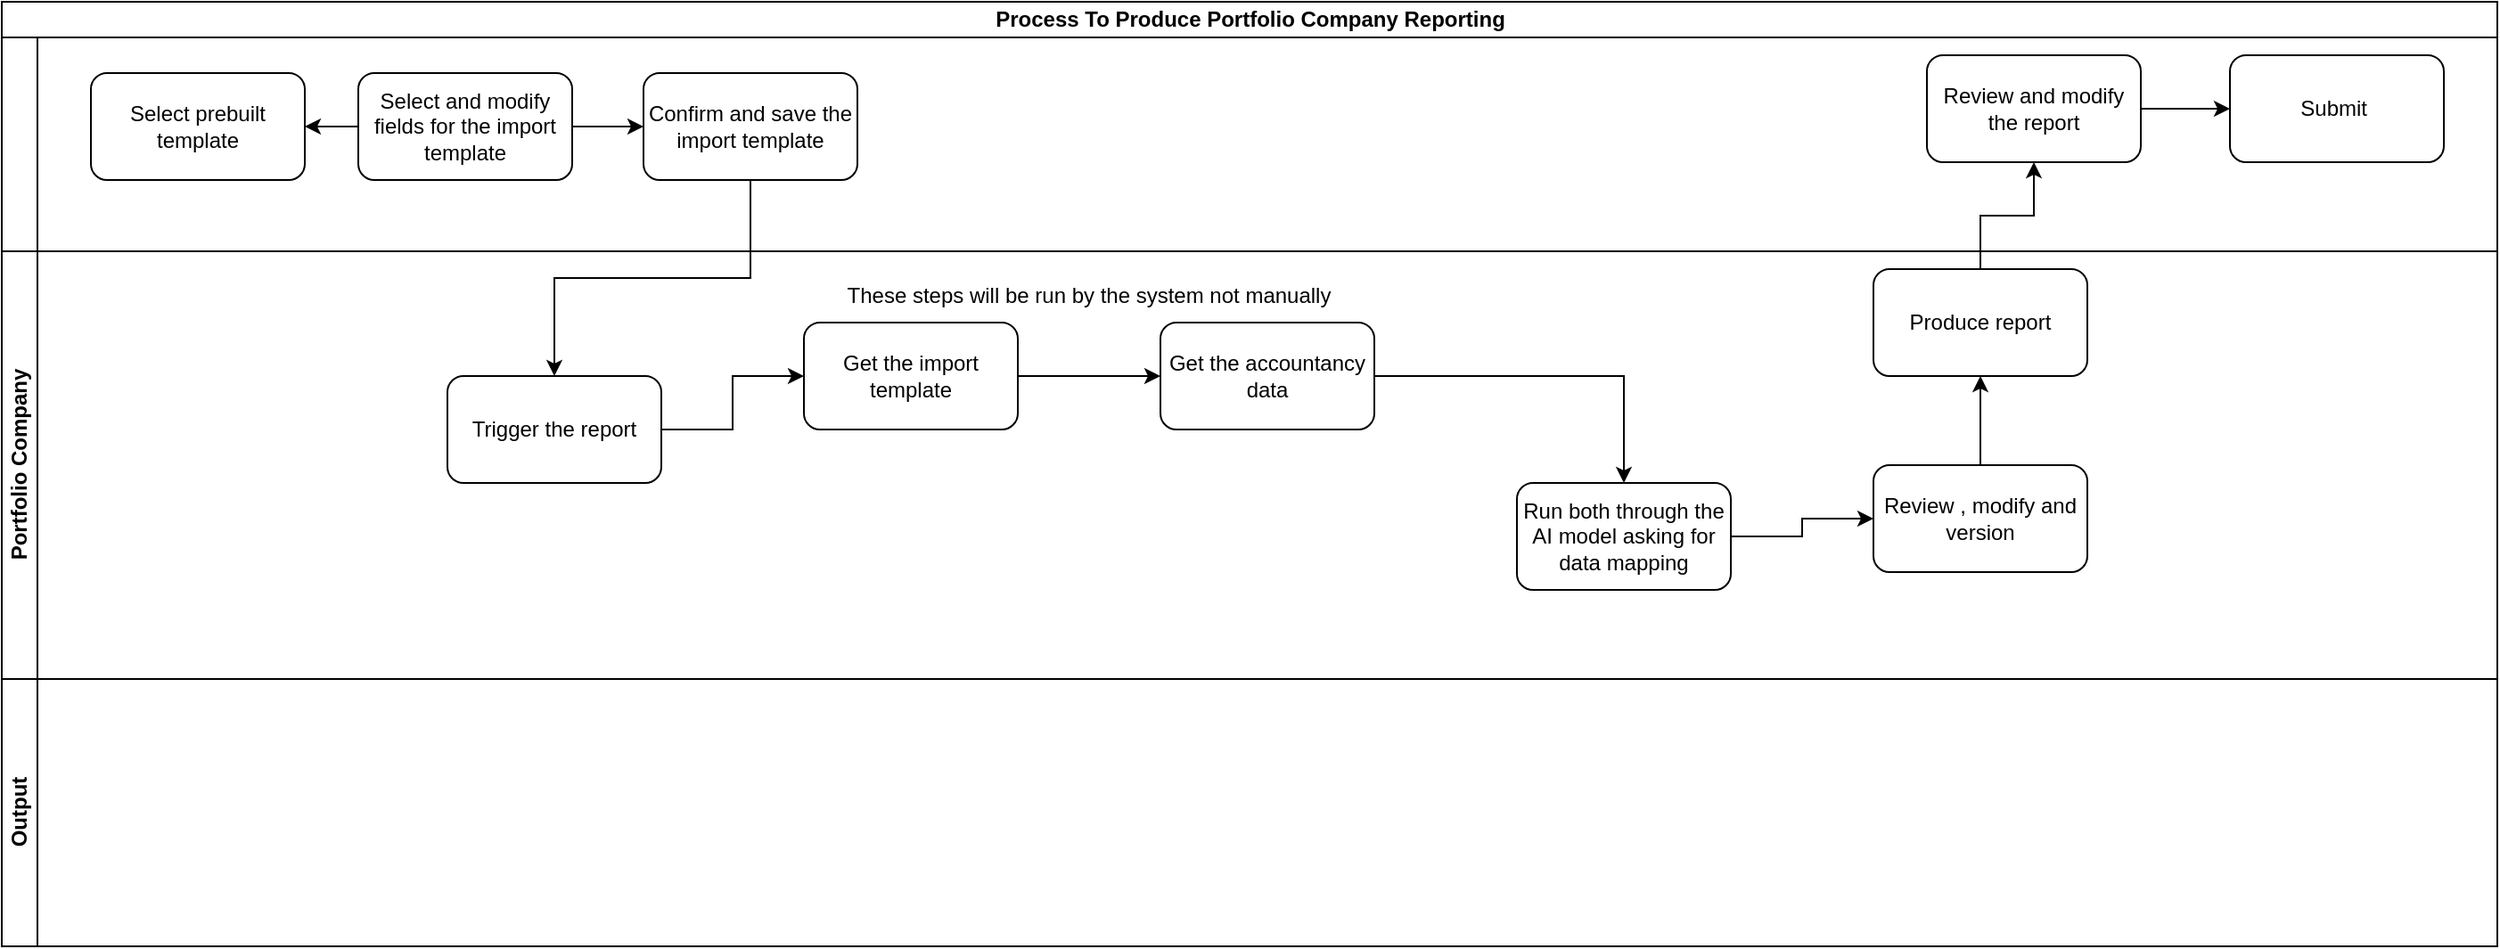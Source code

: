 <mxfile version="22.1.18" type="github">
  <diagram name="Page-1" id="74e2e168-ea6b-b213-b513-2b3c1d86103e">
    <mxGraphModel dx="1434" dy="760" grid="1" gridSize="10" guides="1" tooltips="1" connect="1" arrows="1" fold="1" page="1" pageScale="1" pageWidth="1100" pageHeight="850" background="none" math="0" shadow="0">
      <root>
        <mxCell id="0" />
        <mxCell id="1" parent="0" />
        <mxCell id="vWC2WC9_L9bKBSMqEms9-1" value="Process To Produce Portfolio Company Reporting" style="swimlane;childLayout=stackLayout;resizeParent=1;resizeParentMax=0;horizontal=1;startSize=20;horizontalStack=0;html=1;" vertex="1" parent="1">
          <mxGeometry width="1400" height="530" as="geometry" />
        </mxCell>
        <mxCell id="vWC2WC9_L9bKBSMqEms9-2" value="Private Equity&amp;nbsp;" style="swimlane;startSize=20;horizontal=0;html=1;" vertex="1" parent="vWC2WC9_L9bKBSMqEms9-1">
          <mxGeometry y="20" width="1400" height="360" as="geometry" />
        </mxCell>
        <mxCell id="vWC2WC9_L9bKBSMqEms9-7" value="" style="edgeStyle=orthogonalEdgeStyle;rounded=0;orthogonalLoop=1;jettySize=auto;html=1;" edge="1" parent="vWC2WC9_L9bKBSMqEms9-2" source="vWC2WC9_L9bKBSMqEms9-5" target="vWC2WC9_L9bKBSMqEms9-6">
          <mxGeometry relative="1" as="geometry" />
        </mxCell>
        <mxCell id="vWC2WC9_L9bKBSMqEms9-24" value="" style="edgeStyle=orthogonalEdgeStyle;rounded=0;orthogonalLoop=1;jettySize=auto;html=1;" edge="1" parent="vWC2WC9_L9bKBSMqEms9-2" source="vWC2WC9_L9bKBSMqEms9-5" target="vWC2WC9_L9bKBSMqEms9-23">
          <mxGeometry relative="1" as="geometry" />
        </mxCell>
        <mxCell id="vWC2WC9_L9bKBSMqEms9-5" value="Select and modify fields for the import template" style="rounded=1;whiteSpace=wrap;html=1;" vertex="1" parent="vWC2WC9_L9bKBSMqEms9-2">
          <mxGeometry x="200" y="20" width="120" height="60" as="geometry" />
        </mxCell>
        <mxCell id="vWC2WC9_L9bKBSMqEms9-34" value="" style="edgeStyle=orthogonalEdgeStyle;rounded=0;orthogonalLoop=1;jettySize=auto;html=1;" edge="1" parent="vWC2WC9_L9bKBSMqEms9-2" source="vWC2WC9_L9bKBSMqEms9-6" target="vWC2WC9_L9bKBSMqEms9-8">
          <mxGeometry relative="1" as="geometry" />
        </mxCell>
        <mxCell id="vWC2WC9_L9bKBSMqEms9-6" value="Confirm and save the import template" style="rounded=1;whiteSpace=wrap;html=1;" vertex="1" parent="vWC2WC9_L9bKBSMqEms9-2">
          <mxGeometry x="360" y="20" width="120" height="60" as="geometry" />
        </mxCell>
        <mxCell id="vWC2WC9_L9bKBSMqEms9-23" value="Select prebuilt template" style="rounded=1;whiteSpace=wrap;html=1;" vertex="1" parent="vWC2WC9_L9bKBSMqEms9-2">
          <mxGeometry x="50" y="20" width="120" height="60" as="geometry" />
        </mxCell>
        <mxCell id="vWC2WC9_L9bKBSMqEms9-29" value="Review and modify the report" style="whiteSpace=wrap;html=1;rounded=1;" vertex="1" parent="vWC2WC9_L9bKBSMqEms9-2">
          <mxGeometry x="1080" y="10" width="120" height="60" as="geometry" />
        </mxCell>
        <mxCell id="vWC2WC9_L9bKBSMqEms9-31" value="Submit&amp;nbsp;" style="whiteSpace=wrap;html=1;rounded=1;" vertex="1" parent="vWC2WC9_L9bKBSMqEms9-2">
          <mxGeometry x="1250" y="10" width="120" height="60" as="geometry" />
        </mxCell>
        <mxCell id="vWC2WC9_L9bKBSMqEms9-32" value="" style="edgeStyle=orthogonalEdgeStyle;rounded=0;orthogonalLoop=1;jettySize=auto;html=1;" edge="1" parent="vWC2WC9_L9bKBSMqEms9-2" source="vWC2WC9_L9bKBSMqEms9-29" target="vWC2WC9_L9bKBSMqEms9-31">
          <mxGeometry relative="1" as="geometry" />
        </mxCell>
        <mxCell id="vWC2WC9_L9bKBSMqEms9-3" value="Portfolio Company" style="swimlane;startSize=20;horizontal=0;html=1;" vertex="1" parent="vWC2WC9_L9bKBSMqEms9-2">
          <mxGeometry y="120" width="1400" height="240" as="geometry" />
        </mxCell>
        <mxCell id="vWC2WC9_L9bKBSMqEms9-13" value="" style="edgeStyle=orthogonalEdgeStyle;rounded=0;orthogonalLoop=1;jettySize=auto;html=1;" edge="1" parent="vWC2WC9_L9bKBSMqEms9-3" source="vWC2WC9_L9bKBSMqEms9-10" target="vWC2WC9_L9bKBSMqEms9-12">
          <mxGeometry relative="1" as="geometry" />
        </mxCell>
        <mxCell id="vWC2WC9_L9bKBSMqEms9-10" value="Get the import template" style="whiteSpace=wrap;html=1;rounded=1;" vertex="1" parent="vWC2WC9_L9bKBSMqEms9-3">
          <mxGeometry x="450" y="40" width="120" height="60" as="geometry" />
        </mxCell>
        <mxCell id="vWC2WC9_L9bKBSMqEms9-15" value="" style="edgeStyle=orthogonalEdgeStyle;rounded=0;orthogonalLoop=1;jettySize=auto;html=1;" edge="1" parent="vWC2WC9_L9bKBSMqEms9-3" source="vWC2WC9_L9bKBSMqEms9-12" target="vWC2WC9_L9bKBSMqEms9-14">
          <mxGeometry relative="1" as="geometry" />
        </mxCell>
        <mxCell id="vWC2WC9_L9bKBSMqEms9-12" value="Get the accountancy data" style="whiteSpace=wrap;html=1;rounded=1;" vertex="1" parent="vWC2WC9_L9bKBSMqEms9-3">
          <mxGeometry x="650" y="40" width="120" height="60" as="geometry" />
        </mxCell>
        <mxCell id="vWC2WC9_L9bKBSMqEms9-27" value="" style="edgeStyle=orthogonalEdgeStyle;rounded=0;orthogonalLoop=1;jettySize=auto;html=1;" edge="1" parent="vWC2WC9_L9bKBSMqEms9-3" source="vWC2WC9_L9bKBSMqEms9-14" target="vWC2WC9_L9bKBSMqEms9-26">
          <mxGeometry relative="1" as="geometry" />
        </mxCell>
        <mxCell id="vWC2WC9_L9bKBSMqEms9-14" value="Run both through the AI model asking for data mapping" style="whiteSpace=wrap;html=1;rounded=1;" vertex="1" parent="vWC2WC9_L9bKBSMqEms9-3">
          <mxGeometry x="850" y="130" width="120" height="60" as="geometry" />
        </mxCell>
        <mxCell id="vWC2WC9_L9bKBSMqEms9-18" value="These steps will be run by the system not manually" style="text;html=1;strokeColor=none;fillColor=none;align=center;verticalAlign=middle;whiteSpace=wrap;rounded=0;" vertex="1" parent="vWC2WC9_L9bKBSMqEms9-3">
          <mxGeometry x="470" y="10" width="280" height="30" as="geometry" />
        </mxCell>
        <mxCell id="vWC2WC9_L9bKBSMqEms9-26" value="Review , modify and version" style="whiteSpace=wrap;html=1;rounded=1;" vertex="1" parent="vWC2WC9_L9bKBSMqEms9-3">
          <mxGeometry x="1050" y="120" width="120" height="60" as="geometry" />
        </mxCell>
        <mxCell id="vWC2WC9_L9bKBSMqEms9-16" value="Produce report" style="whiteSpace=wrap;html=1;rounded=1;" vertex="1" parent="vWC2WC9_L9bKBSMqEms9-3">
          <mxGeometry x="1050" y="10" width="120" height="60" as="geometry" />
        </mxCell>
        <mxCell id="vWC2WC9_L9bKBSMqEms9-28" value="" style="edgeStyle=orthogonalEdgeStyle;rounded=0;orthogonalLoop=1;jettySize=auto;html=1;" edge="1" parent="vWC2WC9_L9bKBSMqEms9-3" source="vWC2WC9_L9bKBSMqEms9-26" target="vWC2WC9_L9bKBSMqEms9-16">
          <mxGeometry relative="1" as="geometry" />
        </mxCell>
        <mxCell id="vWC2WC9_L9bKBSMqEms9-8" value="Trigger the report" style="whiteSpace=wrap;html=1;rounded=1;" vertex="1" parent="vWC2WC9_L9bKBSMqEms9-3">
          <mxGeometry x="250" y="70" width="120" height="60" as="geometry" />
        </mxCell>
        <mxCell id="vWC2WC9_L9bKBSMqEms9-11" value="" style="edgeStyle=orthogonalEdgeStyle;rounded=0;orthogonalLoop=1;jettySize=auto;html=1;" edge="1" parent="vWC2WC9_L9bKBSMqEms9-3" source="vWC2WC9_L9bKBSMqEms9-8" target="vWC2WC9_L9bKBSMqEms9-10">
          <mxGeometry relative="1" as="geometry" />
        </mxCell>
        <mxCell id="vWC2WC9_L9bKBSMqEms9-30" value="" style="edgeStyle=orthogonalEdgeStyle;rounded=0;orthogonalLoop=1;jettySize=auto;html=1;" edge="1" parent="vWC2WC9_L9bKBSMqEms9-2" source="vWC2WC9_L9bKBSMqEms9-16" target="vWC2WC9_L9bKBSMqEms9-29">
          <mxGeometry relative="1" as="geometry" />
        </mxCell>
        <mxCell id="vWC2WC9_L9bKBSMqEms9-4" value="Output" style="swimlane;startSize=20;horizontal=0;html=1;" vertex="1" parent="vWC2WC9_L9bKBSMqEms9-1">
          <mxGeometry y="380" width="1400" height="150" as="geometry" />
        </mxCell>
      </root>
    </mxGraphModel>
  </diagram>
</mxfile>
